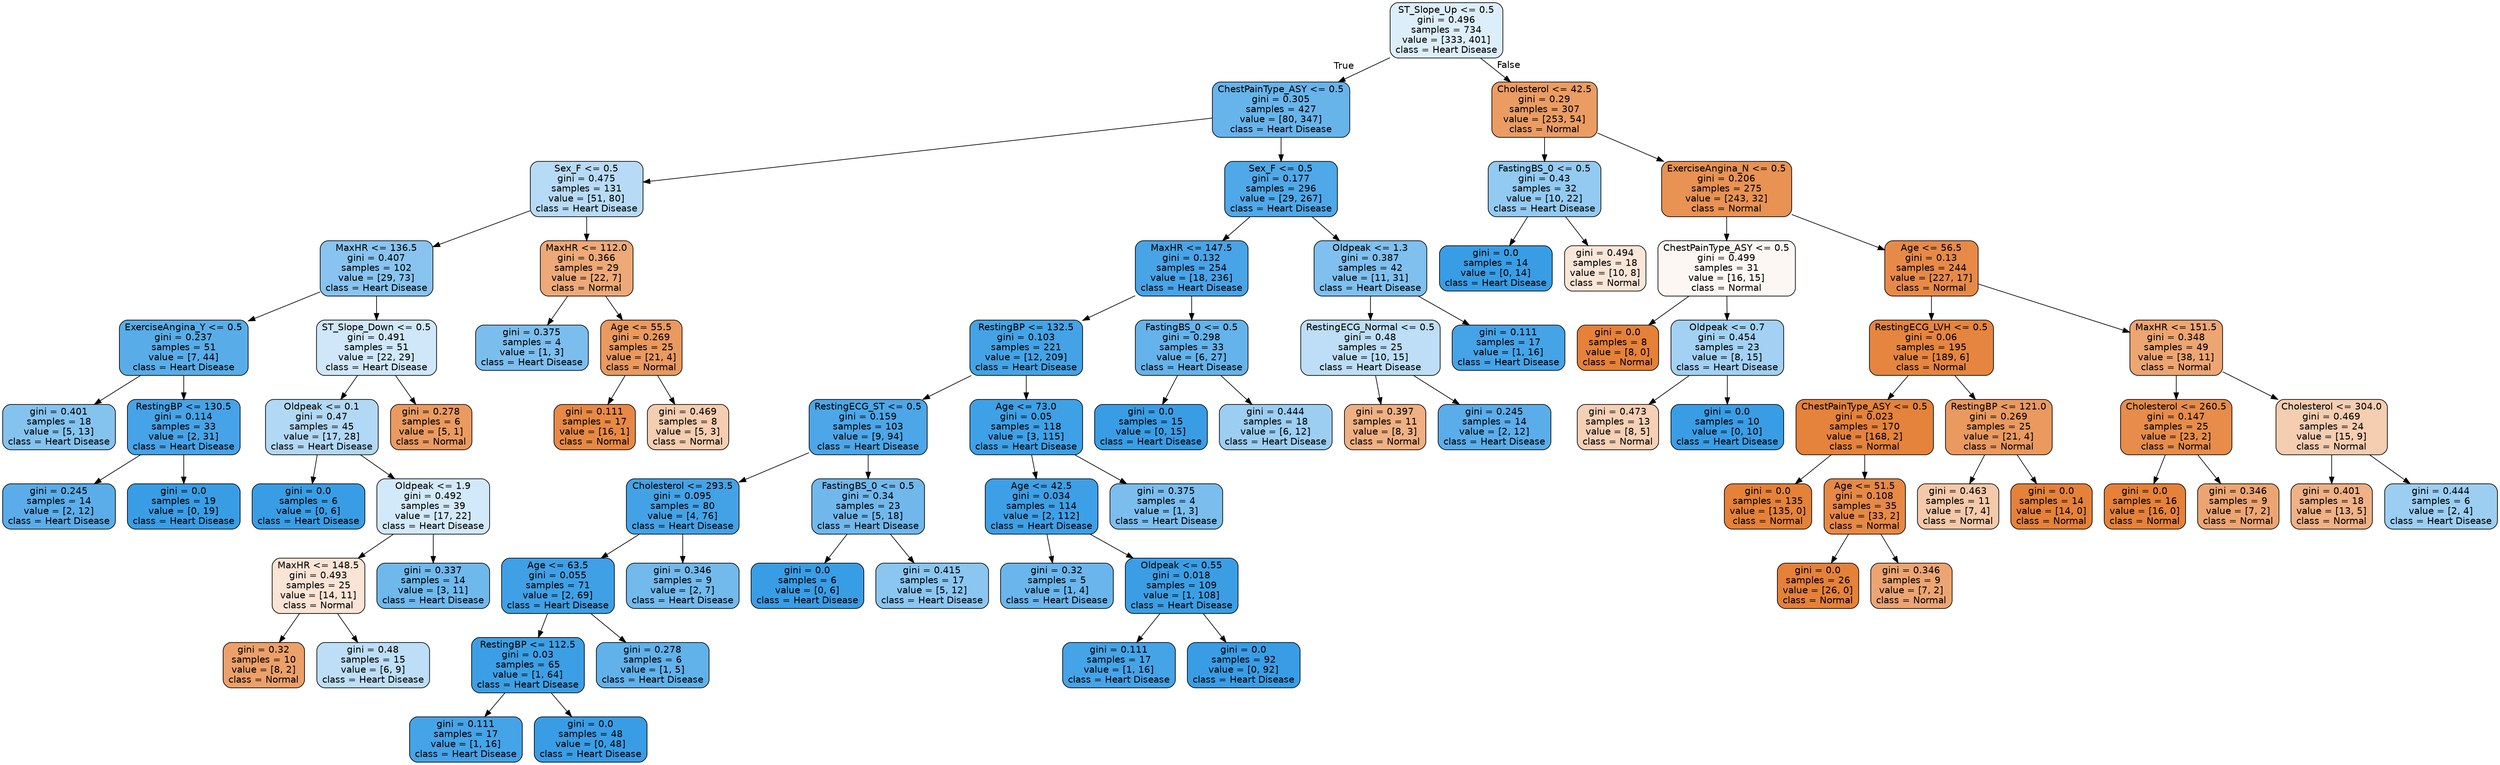 digraph Tree {
node [shape=box, style="filled, rounded", color="black", fontname="helvetica"] ;
edge [fontname="helvetica"] ;
0 [label="ST_Slope_Up <= 0.5\ngini = 0.496\nsamples = 734\nvalue = [333, 401]\nclass = Heart Disease", fillcolor="#ddeefb"] ;
1 [label="ChestPainType_ASY <= 0.5\ngini = 0.305\nsamples = 427\nvalue = [80, 347]\nclass = Heart Disease", fillcolor="#67b4eb"] ;
0 -> 1 [labeldistance=2.5, labelangle=45, headlabel="True"] ;
2 [label="Sex_F <= 0.5\ngini = 0.475\nsamples = 131\nvalue = [51, 80]\nclass = Heart Disease", fillcolor="#b7dbf6"] ;
1 -> 2 ;
3 [label="MaxHR <= 136.5\ngini = 0.407\nsamples = 102\nvalue = [29, 73]\nclass = Heart Disease", fillcolor="#88c4ef"] ;
2 -> 3 ;
4 [label="ExerciseAngina_Y <= 0.5\ngini = 0.237\nsamples = 51\nvalue = [7, 44]\nclass = Heart Disease", fillcolor="#58ade9"] ;
3 -> 4 ;
5 [label="gini = 0.401\nsamples = 18\nvalue = [5, 13]\nclass = Heart Disease", fillcolor="#85c3ef"] ;
4 -> 5 ;
6 [label="RestingBP <= 130.5\ngini = 0.114\nsamples = 33\nvalue = [2, 31]\nclass = Heart Disease", fillcolor="#46a3e7"] ;
4 -> 6 ;
7 [label="gini = 0.245\nsamples = 14\nvalue = [2, 12]\nclass = Heart Disease", fillcolor="#5aade9"] ;
6 -> 7 ;
8 [label="gini = 0.0\nsamples = 19\nvalue = [0, 19]\nclass = Heart Disease", fillcolor="#399de5"] ;
6 -> 8 ;
9 [label="ST_Slope_Down <= 0.5\ngini = 0.491\nsamples = 51\nvalue = [22, 29]\nclass = Heart Disease", fillcolor="#cfe7f9"] ;
3 -> 9 ;
10 [label="Oldpeak <= 0.1\ngini = 0.47\nsamples = 45\nvalue = [17, 28]\nclass = Heart Disease", fillcolor="#b1d8f5"] ;
9 -> 10 ;
11 [label="gini = 0.0\nsamples = 6\nvalue = [0, 6]\nclass = Heart Disease", fillcolor="#399de5"] ;
10 -> 11 ;
12 [label="Oldpeak <= 1.9\ngini = 0.492\nsamples = 39\nvalue = [17, 22]\nclass = Heart Disease", fillcolor="#d2e9f9"] ;
10 -> 12 ;
13 [label="MaxHR <= 148.5\ngini = 0.493\nsamples = 25\nvalue = [14, 11]\nclass = Normal", fillcolor="#f9e4d5"] ;
12 -> 13 ;
14 [label="gini = 0.32\nsamples = 10\nvalue = [8, 2]\nclass = Normal", fillcolor="#eca06a"] ;
13 -> 14 ;
15 [label="gini = 0.48\nsamples = 15\nvalue = [6, 9]\nclass = Heart Disease", fillcolor="#bddef6"] ;
13 -> 15 ;
16 [label="gini = 0.337\nsamples = 14\nvalue = [3, 11]\nclass = Heart Disease", fillcolor="#6fb8ec"] ;
12 -> 16 ;
17 [label="gini = 0.278\nsamples = 6\nvalue = [5, 1]\nclass = Normal", fillcolor="#ea9a61"] ;
9 -> 17 ;
18 [label="MaxHR <= 112.0\ngini = 0.366\nsamples = 29\nvalue = [22, 7]\nclass = Normal", fillcolor="#eda978"] ;
2 -> 18 ;
19 [label="gini = 0.375\nsamples = 4\nvalue = [1, 3]\nclass = Heart Disease", fillcolor="#7bbeee"] ;
18 -> 19 ;
20 [label="Age <= 55.5\ngini = 0.269\nsamples = 25\nvalue = [21, 4]\nclass = Normal", fillcolor="#ea995f"] ;
18 -> 20 ;
21 [label="gini = 0.111\nsamples = 17\nvalue = [16, 1]\nclass = Normal", fillcolor="#e78945"] ;
20 -> 21 ;
22 [label="gini = 0.469\nsamples = 8\nvalue = [5, 3]\nclass = Normal", fillcolor="#f5cdb0"] ;
20 -> 22 ;
23 [label="Sex_F <= 0.5\ngini = 0.177\nsamples = 296\nvalue = [29, 267]\nclass = Heart Disease", fillcolor="#4fa8e8"] ;
1 -> 23 ;
24 [label="MaxHR <= 147.5\ngini = 0.132\nsamples = 254\nvalue = [18, 236]\nclass = Heart Disease", fillcolor="#48a4e7"] ;
23 -> 24 ;
25 [label="RestingBP <= 132.5\ngini = 0.103\nsamples = 221\nvalue = [12, 209]\nclass = Heart Disease", fillcolor="#44a3e6"] ;
24 -> 25 ;
26 [label="RestingECG_ST <= 0.5\ngini = 0.159\nsamples = 103\nvalue = [9, 94]\nclass = Heart Disease", fillcolor="#4ca6e7"] ;
25 -> 26 ;
27 [label="Cholesterol <= 293.5\ngini = 0.095\nsamples = 80\nvalue = [4, 76]\nclass = Heart Disease", fillcolor="#43a2e6"] ;
26 -> 27 ;
28 [label="Age <= 63.5\ngini = 0.055\nsamples = 71\nvalue = [2, 69]\nclass = Heart Disease", fillcolor="#3fa0e6"] ;
27 -> 28 ;
29 [label="RestingBP <= 112.5\ngini = 0.03\nsamples = 65\nvalue = [1, 64]\nclass = Heart Disease", fillcolor="#3c9fe5"] ;
28 -> 29 ;
30 [label="gini = 0.111\nsamples = 17\nvalue = [1, 16]\nclass = Heart Disease", fillcolor="#45a3e7"] ;
29 -> 30 ;
31 [label="gini = 0.0\nsamples = 48\nvalue = [0, 48]\nclass = Heart Disease", fillcolor="#399de5"] ;
29 -> 31 ;
32 [label="gini = 0.278\nsamples = 6\nvalue = [1, 5]\nclass = Heart Disease", fillcolor="#61b1ea"] ;
28 -> 32 ;
33 [label="gini = 0.346\nsamples = 9\nvalue = [2, 7]\nclass = Heart Disease", fillcolor="#72b9ec"] ;
27 -> 33 ;
34 [label="FastingBS_0 <= 0.5\ngini = 0.34\nsamples = 23\nvalue = [5, 18]\nclass = Heart Disease", fillcolor="#70b8ec"] ;
26 -> 34 ;
35 [label="gini = 0.0\nsamples = 6\nvalue = [0, 6]\nclass = Heart Disease", fillcolor="#399de5"] ;
34 -> 35 ;
36 [label="gini = 0.415\nsamples = 17\nvalue = [5, 12]\nclass = Heart Disease", fillcolor="#8bc6f0"] ;
34 -> 36 ;
37 [label="Age <= 73.0\ngini = 0.05\nsamples = 118\nvalue = [3, 115]\nclass = Heart Disease", fillcolor="#3ea0e6"] ;
25 -> 37 ;
38 [label="Age <= 42.5\ngini = 0.034\nsamples = 114\nvalue = [2, 112]\nclass = Heart Disease", fillcolor="#3d9fe5"] ;
37 -> 38 ;
39 [label="gini = 0.32\nsamples = 5\nvalue = [1, 4]\nclass = Heart Disease", fillcolor="#6ab6ec"] ;
38 -> 39 ;
40 [label="Oldpeak <= 0.55\ngini = 0.018\nsamples = 109\nvalue = [1, 108]\nclass = Heart Disease", fillcolor="#3b9ee5"] ;
38 -> 40 ;
41 [label="gini = 0.111\nsamples = 17\nvalue = [1, 16]\nclass = Heart Disease", fillcolor="#45a3e7"] ;
40 -> 41 ;
42 [label="gini = 0.0\nsamples = 92\nvalue = [0, 92]\nclass = Heart Disease", fillcolor="#399de5"] ;
40 -> 42 ;
43 [label="gini = 0.375\nsamples = 4\nvalue = [1, 3]\nclass = Heart Disease", fillcolor="#7bbeee"] ;
37 -> 43 ;
44 [label="FastingBS_0 <= 0.5\ngini = 0.298\nsamples = 33\nvalue = [6, 27]\nclass = Heart Disease", fillcolor="#65b3eb"] ;
24 -> 44 ;
45 [label="gini = 0.0\nsamples = 15\nvalue = [0, 15]\nclass = Heart Disease", fillcolor="#399de5"] ;
44 -> 45 ;
46 [label="gini = 0.444\nsamples = 18\nvalue = [6, 12]\nclass = Heart Disease", fillcolor="#9ccef2"] ;
44 -> 46 ;
47 [label="Oldpeak <= 1.3\ngini = 0.387\nsamples = 42\nvalue = [11, 31]\nclass = Heart Disease", fillcolor="#7fc0ee"] ;
23 -> 47 ;
48 [label="RestingECG_Normal <= 0.5\ngini = 0.48\nsamples = 25\nvalue = [10, 15]\nclass = Heart Disease", fillcolor="#bddef6"] ;
47 -> 48 ;
49 [label="gini = 0.397\nsamples = 11\nvalue = [8, 3]\nclass = Normal", fillcolor="#efb083"] ;
48 -> 49 ;
50 [label="gini = 0.245\nsamples = 14\nvalue = [2, 12]\nclass = Heart Disease", fillcolor="#5aade9"] ;
48 -> 50 ;
51 [label="gini = 0.111\nsamples = 17\nvalue = [1, 16]\nclass = Heart Disease", fillcolor="#45a3e7"] ;
47 -> 51 ;
52 [label="Cholesterol <= 42.5\ngini = 0.29\nsamples = 307\nvalue = [253, 54]\nclass = Normal", fillcolor="#eb9c63"] ;
0 -> 52 [labeldistance=2.5, labelangle=-45, headlabel="False"] ;
53 [label="FastingBS_0 <= 0.5\ngini = 0.43\nsamples = 32\nvalue = [10, 22]\nclass = Heart Disease", fillcolor="#93caf1"] ;
52 -> 53 ;
54 [label="gini = 0.0\nsamples = 14\nvalue = [0, 14]\nclass = Heart Disease", fillcolor="#399de5"] ;
53 -> 54 ;
55 [label="gini = 0.494\nsamples = 18\nvalue = [10, 8]\nclass = Normal", fillcolor="#fae6d7"] ;
53 -> 55 ;
56 [label="ExerciseAngina_N <= 0.5\ngini = 0.206\nsamples = 275\nvalue = [243, 32]\nclass = Normal", fillcolor="#e89253"] ;
52 -> 56 ;
57 [label="ChestPainType_ASY <= 0.5\ngini = 0.499\nsamples = 31\nvalue = [16, 15]\nclass = Normal", fillcolor="#fdf7f3"] ;
56 -> 57 ;
58 [label="gini = 0.0\nsamples = 8\nvalue = [8, 0]\nclass = Normal", fillcolor="#e58139"] ;
57 -> 58 ;
59 [label="Oldpeak <= 0.7\ngini = 0.454\nsamples = 23\nvalue = [8, 15]\nclass = Heart Disease", fillcolor="#a3d1f3"] ;
57 -> 59 ;
60 [label="gini = 0.473\nsamples = 13\nvalue = [8, 5]\nclass = Normal", fillcolor="#f5d0b5"] ;
59 -> 60 ;
61 [label="gini = 0.0\nsamples = 10\nvalue = [0, 10]\nclass = Heart Disease", fillcolor="#399de5"] ;
59 -> 61 ;
62 [label="Age <= 56.5\ngini = 0.13\nsamples = 244\nvalue = [227, 17]\nclass = Normal", fillcolor="#e78a48"] ;
56 -> 62 ;
63 [label="RestingECG_LVH <= 0.5\ngini = 0.06\nsamples = 195\nvalue = [189, 6]\nclass = Normal", fillcolor="#e6853f"] ;
62 -> 63 ;
64 [label="ChestPainType_ASY <= 0.5\ngini = 0.023\nsamples = 170\nvalue = [168, 2]\nclass = Normal", fillcolor="#e5823b"] ;
63 -> 64 ;
65 [label="gini = 0.0\nsamples = 135\nvalue = [135, 0]\nclass = Normal", fillcolor="#e58139"] ;
64 -> 65 ;
66 [label="Age <= 51.5\ngini = 0.108\nsamples = 35\nvalue = [33, 2]\nclass = Normal", fillcolor="#e78945"] ;
64 -> 66 ;
67 [label="gini = 0.0\nsamples = 26\nvalue = [26, 0]\nclass = Normal", fillcolor="#e58139"] ;
66 -> 67 ;
68 [label="gini = 0.346\nsamples = 9\nvalue = [7, 2]\nclass = Normal", fillcolor="#eca572"] ;
66 -> 68 ;
69 [label="RestingBP <= 121.0\ngini = 0.269\nsamples = 25\nvalue = [21, 4]\nclass = Normal", fillcolor="#ea995f"] ;
63 -> 69 ;
70 [label="gini = 0.463\nsamples = 11\nvalue = [7, 4]\nclass = Normal", fillcolor="#f4c9aa"] ;
69 -> 70 ;
71 [label="gini = 0.0\nsamples = 14\nvalue = [14, 0]\nclass = Normal", fillcolor="#e58139"] ;
69 -> 71 ;
72 [label="MaxHR <= 151.5\ngini = 0.348\nsamples = 49\nvalue = [38, 11]\nclass = Normal", fillcolor="#eda572"] ;
62 -> 72 ;
73 [label="Cholesterol <= 260.5\ngini = 0.147\nsamples = 25\nvalue = [23, 2]\nclass = Normal", fillcolor="#e78c4a"] ;
72 -> 73 ;
74 [label="gini = 0.0\nsamples = 16\nvalue = [16, 0]\nclass = Normal", fillcolor="#e58139"] ;
73 -> 74 ;
75 [label="gini = 0.346\nsamples = 9\nvalue = [7, 2]\nclass = Normal", fillcolor="#eca572"] ;
73 -> 75 ;
76 [label="Cholesterol <= 304.0\ngini = 0.469\nsamples = 24\nvalue = [15, 9]\nclass = Normal", fillcolor="#f5cdb0"] ;
72 -> 76 ;
77 [label="gini = 0.401\nsamples = 18\nvalue = [13, 5]\nclass = Normal", fillcolor="#efb185"] ;
76 -> 77 ;
78 [label="gini = 0.444\nsamples = 6\nvalue = [2, 4]\nclass = Heart Disease", fillcolor="#9ccef2"] ;
76 -> 78 ;
}